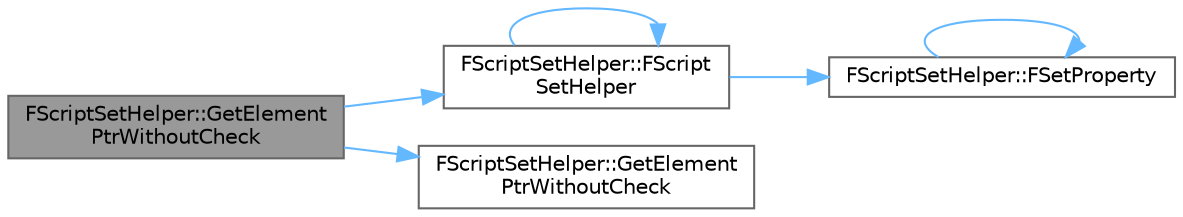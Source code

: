 digraph "FScriptSetHelper::GetElementPtrWithoutCheck"
{
 // INTERACTIVE_SVG=YES
 // LATEX_PDF_SIZE
  bgcolor="transparent";
  edge [fontname=Helvetica,fontsize=10,labelfontname=Helvetica,labelfontsize=10];
  node [fontname=Helvetica,fontsize=10,shape=box,height=0.2,width=0.4];
  rankdir="LR";
  Node1 [id="Node000001",label="FScriptSetHelper::GetElement\lPtrWithoutCheck",height=0.2,width=0.4,color="gray40", fillcolor="grey60", style="filled", fontcolor="black",tooltip="Returns a uint8 pointer to the element in the array without checking the index."];
  Node1 -> Node2 [id="edge1_Node000001_Node000002",color="steelblue1",style="solid",tooltip=" "];
  Node2 [id="Node000002",label="FScriptSetHelper::FScript\lSetHelper",height=0.2,width=0.4,color="grey40", fillcolor="white", style="filled",URL="$df/d52/classFScriptSetHelper.html#a0a053f187ca6629cde8489918850f9b7",tooltip="Constructor, brings together a property and an instance of the property located in memory."];
  Node2 -> Node2 [id="edge2_Node000002_Node000002",color="steelblue1",style="solid",tooltip=" "];
  Node2 -> Node3 [id="edge3_Node000002_Node000003",color="steelblue1",style="solid",tooltip=" "];
  Node3 [id="Node000003",label="FScriptSetHelper::FSetProperty",height=0.2,width=0.4,color="grey40", fillcolor="white", style="filled",URL="$df/d52/classFScriptSetHelper.html#a3b98717c6ef8e993ab91f2d3d9696998",tooltip=" "];
  Node3 -> Node3 [id="edge4_Node000003_Node000003",color="steelblue1",style="solid",tooltip=" "];
  Node1 -> Node4 [id="edge5_Node000001_Node000004",color="steelblue1",style="solid",tooltip=" "];
  Node4 [id="Node000004",label="FScriptSetHelper::GetElement\lPtrWithoutCheck",height=0.2,width=0.4,color="grey40", fillcolor="white", style="filled",URL="$df/d52/classFScriptSetHelper.html#aae117862d3ea71d648b99f81c710a004",tooltip="Returns a uint8 pointer to the element in the array without checking the index."];
}
